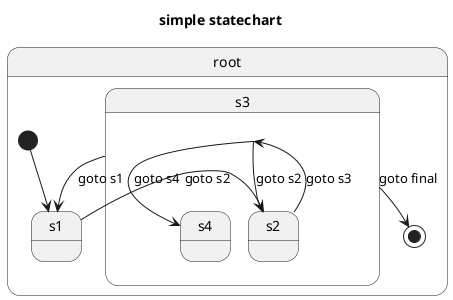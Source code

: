 @startuml
title simple statechart
state "root" as root {
  [*] --> s1
  s3 --> [*] : goto final
  state "s3" as s3 {
    s3 --> s1 : goto s1
    s3 --> s2 : goto s2
    s3 --> s4 : goto s4
  }
  state "s2" as s2 {
    s2 --> s3 : goto s3
  }
  state "s1" as s1 {
    s1 --> s2 : goto s2
  }
  state "s4" as s4 {
  }
}
@enduml